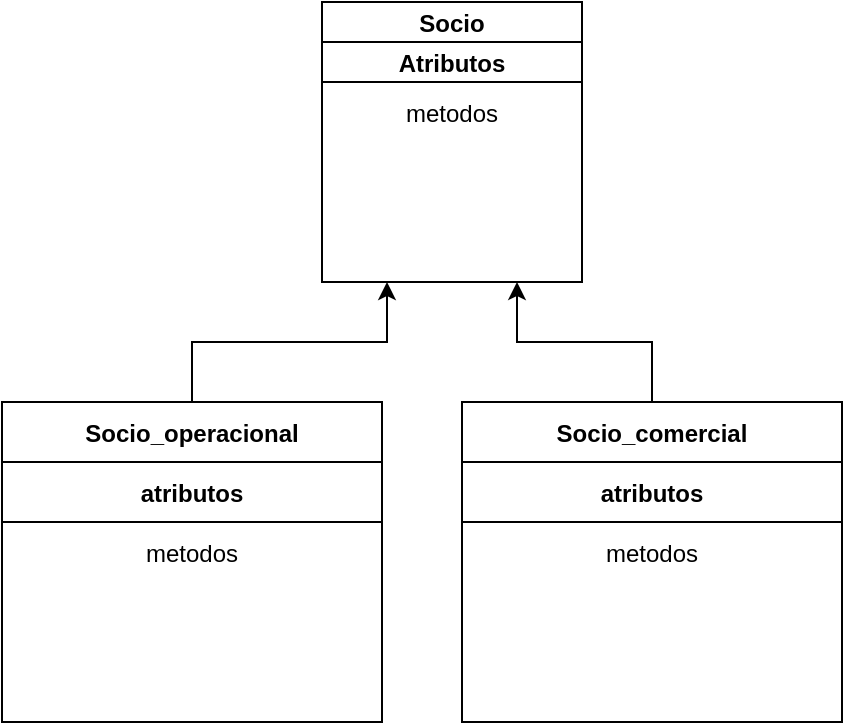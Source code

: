 <mxfile version="14.7.0" type="github">
  <diagram id="p45VjAcK1X4NxGcz2b_N" name="Page-1">
    <mxGraphModel dx="782" dy="446" grid="1" gridSize="10" guides="0" tooltips="1" connect="1" arrows="1" fold="1" page="1" pageScale="1" pageWidth="827" pageHeight="1169" math="0" shadow="0">
      <root>
        <mxCell id="0" />
        <mxCell id="1" parent="0" />
        <mxCell id="R3eB6W4VsoZAI5J6Ihnu-138" value="Socio" style="shape=table;startSize=20;container=1;collapsible=1;childLayout=tableLayout;fixedRows=1;rowLines=0;fontStyle=1;align=center;resizeLast=1;" vertex="1" parent="1">
          <mxGeometry x="340" y="200" width="130" height="140" as="geometry" />
        </mxCell>
        <mxCell id="R3eB6W4VsoZAI5J6Ihnu-139" value="" style="shape=partialRectangle;collapsible=0;dropTarget=0;pointerEvents=0;fillColor=none;top=0;left=0;bottom=1;right=0;points=[[0,0.5],[1,0.5]];portConstraint=eastwest;" vertex="1" parent="R3eB6W4VsoZAI5J6Ihnu-138">
          <mxGeometry y="20" width="130" height="20" as="geometry" />
        </mxCell>
        <mxCell id="R3eB6W4VsoZAI5J6Ihnu-151" value="Atributos" style="shape=partialRectangle;connectable=0;fillColor=none;top=0;left=0;bottom=0;right=0;fontStyle=1;overflow=hidden;" vertex="1" parent="R3eB6W4VsoZAI5J6Ihnu-139">
          <mxGeometry width="130" height="20" as="geometry" />
        </mxCell>
        <mxCell id="R3eB6W4VsoZAI5J6Ihnu-142" value="" style="shape=partialRectangle;collapsible=0;dropTarget=0;pointerEvents=0;fillColor=none;top=0;left=0;bottom=0;right=0;points=[[0,0.5],[1,0.5]];portConstraint=eastwest;" vertex="1" parent="R3eB6W4VsoZAI5J6Ihnu-138">
          <mxGeometry y="40" width="130" height="30" as="geometry" />
        </mxCell>
        <mxCell id="R3eB6W4VsoZAI5J6Ihnu-152" value="metodos" style="shape=partialRectangle;connectable=0;fillColor=none;top=0;left=0;bottom=0;right=0;editable=1;overflow=hidden;" vertex="1" parent="R3eB6W4VsoZAI5J6Ihnu-142">
          <mxGeometry width="130" height="30" as="geometry" />
        </mxCell>
        <mxCell id="R3eB6W4VsoZAI5J6Ihnu-145" value="" style="shape=partialRectangle;collapsible=0;dropTarget=0;pointerEvents=0;fillColor=none;top=0;left=0;bottom=0;right=0;points=[[0,0.5],[1,0.5]];portConstraint=eastwest;" vertex="1" parent="R3eB6W4VsoZAI5J6Ihnu-138">
          <mxGeometry y="70" width="130" height="20" as="geometry" />
        </mxCell>
        <mxCell id="R3eB6W4VsoZAI5J6Ihnu-153" style="shape=partialRectangle;connectable=0;fillColor=none;top=0;left=0;bottom=0;right=0;editable=1;overflow=hidden;" vertex="1" parent="R3eB6W4VsoZAI5J6Ihnu-145">
          <mxGeometry width="130" height="20" as="geometry" />
        </mxCell>
        <mxCell id="R3eB6W4VsoZAI5J6Ihnu-148" value="" style="shape=partialRectangle;collapsible=0;dropTarget=0;pointerEvents=0;fillColor=none;top=0;left=0;bottom=0;right=0;points=[[0,0.5],[1,0.5]];portConstraint=eastwest;" vertex="1" parent="R3eB6W4VsoZAI5J6Ihnu-138">
          <mxGeometry y="90" width="130" height="30" as="geometry" />
        </mxCell>
        <mxCell id="R3eB6W4VsoZAI5J6Ihnu-154" style="shape=partialRectangle;connectable=0;fillColor=none;top=0;left=0;bottom=0;right=0;editable=1;overflow=hidden;" vertex="1" parent="R3eB6W4VsoZAI5J6Ihnu-148">
          <mxGeometry width="130" height="30" as="geometry" />
        </mxCell>
        <mxCell id="R3eB6W4VsoZAI5J6Ihnu-174" style="edgeStyle=orthogonalEdgeStyle;rounded=0;orthogonalLoop=1;jettySize=auto;html=1;exitX=0.5;exitY=0;exitDx=0;exitDy=0;entryX=0.25;entryY=1;entryDx=0;entryDy=0;startSize=30;" edge="1" parent="1" source="R3eB6W4VsoZAI5J6Ihnu-155" target="R3eB6W4VsoZAI5J6Ihnu-138">
          <mxGeometry relative="1" as="geometry" />
        </mxCell>
        <mxCell id="R3eB6W4VsoZAI5J6Ihnu-155" value="Socio_operacional" style="shape=table;startSize=30;container=1;collapsible=1;childLayout=tableLayout;fixedRows=1;rowLines=0;fontStyle=1;align=center;resizeLast=1;" vertex="1" parent="1">
          <mxGeometry x="180" y="400" width="190" height="160" as="geometry" />
        </mxCell>
        <mxCell id="R3eB6W4VsoZAI5J6Ihnu-156" value="" style="shape=partialRectangle;collapsible=0;dropTarget=0;pointerEvents=0;fillColor=none;top=0;left=0;bottom=1;right=0;points=[[0,0.5],[1,0.5]];portConstraint=eastwest;" vertex="1" parent="R3eB6W4VsoZAI5J6Ihnu-155">
          <mxGeometry y="30" width="190" height="30" as="geometry" />
        </mxCell>
        <mxCell id="R3eB6W4VsoZAI5J6Ihnu-157" value="atributos" style="shape=partialRectangle;connectable=0;fillColor=none;top=0;left=0;bottom=0;right=0;fontStyle=1;overflow=hidden;" vertex="1" parent="R3eB6W4VsoZAI5J6Ihnu-156">
          <mxGeometry width="190" height="30" as="geometry" />
        </mxCell>
        <mxCell id="R3eB6W4VsoZAI5J6Ihnu-158" value="" style="shape=partialRectangle;collapsible=0;dropTarget=0;pointerEvents=0;fillColor=none;top=0;left=0;bottom=0;right=0;points=[[0,0.5],[1,0.5]];portConstraint=eastwest;" vertex="1" parent="R3eB6W4VsoZAI5J6Ihnu-155">
          <mxGeometry y="60" width="190" height="30" as="geometry" />
        </mxCell>
        <mxCell id="R3eB6W4VsoZAI5J6Ihnu-159" value="metodos" style="shape=partialRectangle;connectable=0;fillColor=none;top=0;left=0;bottom=0;right=0;editable=1;overflow=hidden;" vertex="1" parent="R3eB6W4VsoZAI5J6Ihnu-158">
          <mxGeometry width="190" height="30" as="geometry" />
        </mxCell>
        <mxCell id="R3eB6W4VsoZAI5J6Ihnu-160" value="" style="shape=partialRectangle;collapsible=0;dropTarget=0;pointerEvents=0;fillColor=none;top=0;left=0;bottom=0;right=0;points=[[0,0.5],[1,0.5]];portConstraint=eastwest;" vertex="1" parent="R3eB6W4VsoZAI5J6Ihnu-155">
          <mxGeometry y="90" width="190" height="30" as="geometry" />
        </mxCell>
        <mxCell id="R3eB6W4VsoZAI5J6Ihnu-161" style="shape=partialRectangle;connectable=0;fillColor=none;top=0;left=0;bottom=0;right=0;editable=1;overflow=hidden;" vertex="1" parent="R3eB6W4VsoZAI5J6Ihnu-160">
          <mxGeometry width="190" height="30" as="geometry" />
        </mxCell>
        <mxCell id="R3eB6W4VsoZAI5J6Ihnu-162" value="" style="shape=partialRectangle;collapsible=0;dropTarget=0;pointerEvents=0;fillColor=none;top=0;left=0;bottom=0;right=0;points=[[0,0.5],[1,0.5]];portConstraint=eastwest;" vertex="1" parent="R3eB6W4VsoZAI5J6Ihnu-155">
          <mxGeometry y="120" width="190" height="30" as="geometry" />
        </mxCell>
        <mxCell id="R3eB6W4VsoZAI5J6Ihnu-163" style="shape=partialRectangle;connectable=0;fillColor=none;top=0;left=0;bottom=0;right=0;editable=1;overflow=hidden;" vertex="1" parent="R3eB6W4VsoZAI5J6Ihnu-162">
          <mxGeometry width="190" height="30" as="geometry" />
        </mxCell>
        <mxCell id="R3eB6W4VsoZAI5J6Ihnu-173" style="edgeStyle=orthogonalEdgeStyle;rounded=0;orthogonalLoop=1;jettySize=auto;html=1;exitX=0.5;exitY=0;exitDx=0;exitDy=0;entryX=0.75;entryY=1;entryDx=0;entryDy=0;startSize=30;" edge="1" parent="1" source="R3eB6W4VsoZAI5J6Ihnu-164" target="R3eB6W4VsoZAI5J6Ihnu-138">
          <mxGeometry relative="1" as="geometry" />
        </mxCell>
        <mxCell id="R3eB6W4VsoZAI5J6Ihnu-164" value="Socio_comercial" style="shape=table;startSize=30;container=1;collapsible=1;childLayout=tableLayout;fixedRows=1;rowLines=0;fontStyle=1;align=center;resizeLast=1;" vertex="1" parent="1">
          <mxGeometry x="410" y="400" width="190" height="160" as="geometry" />
        </mxCell>
        <mxCell id="R3eB6W4VsoZAI5J6Ihnu-165" value="" style="shape=partialRectangle;collapsible=0;dropTarget=0;pointerEvents=0;fillColor=none;top=0;left=0;bottom=1;right=0;points=[[0,0.5],[1,0.5]];portConstraint=eastwest;" vertex="1" parent="R3eB6W4VsoZAI5J6Ihnu-164">
          <mxGeometry y="30" width="190" height="30" as="geometry" />
        </mxCell>
        <mxCell id="R3eB6W4VsoZAI5J6Ihnu-166" value="atributos" style="shape=partialRectangle;connectable=0;fillColor=none;top=0;left=0;bottom=0;right=0;fontStyle=1;overflow=hidden;" vertex="1" parent="R3eB6W4VsoZAI5J6Ihnu-165">
          <mxGeometry width="190" height="30" as="geometry" />
        </mxCell>
        <mxCell id="R3eB6W4VsoZAI5J6Ihnu-167" value="" style="shape=partialRectangle;collapsible=0;dropTarget=0;pointerEvents=0;fillColor=none;top=0;left=0;bottom=0;right=0;points=[[0,0.5],[1,0.5]];portConstraint=eastwest;" vertex="1" parent="R3eB6W4VsoZAI5J6Ihnu-164">
          <mxGeometry y="60" width="190" height="30" as="geometry" />
        </mxCell>
        <mxCell id="R3eB6W4VsoZAI5J6Ihnu-168" value="metodos" style="shape=partialRectangle;connectable=0;fillColor=none;top=0;left=0;bottom=0;right=0;editable=1;overflow=hidden;" vertex="1" parent="R3eB6W4VsoZAI5J6Ihnu-167">
          <mxGeometry width="190" height="30" as="geometry" />
        </mxCell>
        <mxCell id="R3eB6W4VsoZAI5J6Ihnu-169" value="" style="shape=partialRectangle;collapsible=0;dropTarget=0;pointerEvents=0;fillColor=none;top=0;left=0;bottom=0;right=0;points=[[0,0.5],[1,0.5]];portConstraint=eastwest;" vertex="1" parent="R3eB6W4VsoZAI5J6Ihnu-164">
          <mxGeometry y="90" width="190" height="30" as="geometry" />
        </mxCell>
        <mxCell id="R3eB6W4VsoZAI5J6Ihnu-170" style="shape=partialRectangle;connectable=0;fillColor=none;top=0;left=0;bottom=0;right=0;editable=1;overflow=hidden;" vertex="1" parent="R3eB6W4VsoZAI5J6Ihnu-169">
          <mxGeometry width="190" height="30" as="geometry" />
        </mxCell>
        <mxCell id="R3eB6W4VsoZAI5J6Ihnu-171" value="" style="shape=partialRectangle;collapsible=0;dropTarget=0;pointerEvents=0;fillColor=none;top=0;left=0;bottom=0;right=0;points=[[0,0.5],[1,0.5]];portConstraint=eastwest;" vertex="1" parent="R3eB6W4VsoZAI5J6Ihnu-164">
          <mxGeometry y="120" width="190" height="30" as="geometry" />
        </mxCell>
        <mxCell id="R3eB6W4VsoZAI5J6Ihnu-172" style="shape=partialRectangle;connectable=0;fillColor=none;top=0;left=0;bottom=0;right=0;editable=1;overflow=hidden;" vertex="1" parent="R3eB6W4VsoZAI5J6Ihnu-171">
          <mxGeometry width="190" height="30" as="geometry" />
        </mxCell>
      </root>
    </mxGraphModel>
  </diagram>
</mxfile>
